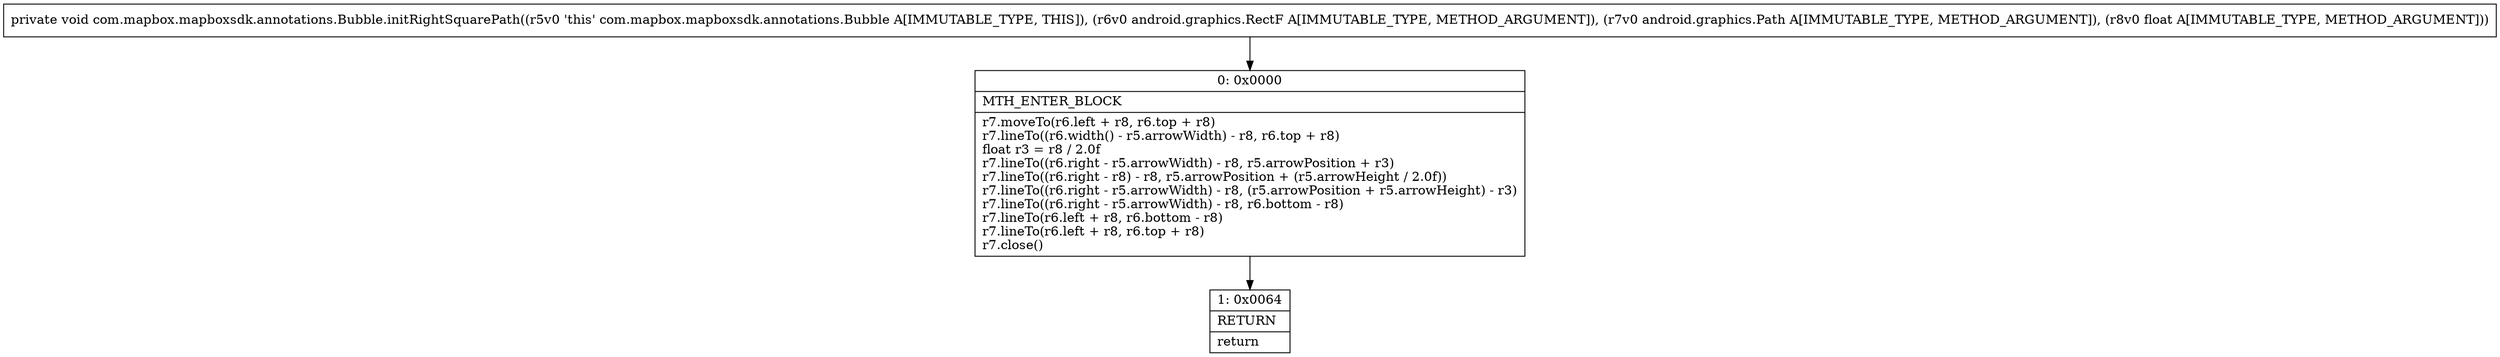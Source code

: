 digraph "CFG forcom.mapbox.mapboxsdk.annotations.Bubble.initRightSquarePath(Landroid\/graphics\/RectF;Landroid\/graphics\/Path;F)V" {
Node_0 [shape=record,label="{0\:\ 0x0000|MTH_ENTER_BLOCK\l|r7.moveTo(r6.left + r8, r6.top + r8)\lr7.lineTo((r6.width() \- r5.arrowWidth) \- r8, r6.top + r8)\lfloat r3 = r8 \/ 2.0f\lr7.lineTo((r6.right \- r5.arrowWidth) \- r8, r5.arrowPosition + r3)\lr7.lineTo((r6.right \- r8) \- r8, r5.arrowPosition + (r5.arrowHeight \/ 2.0f))\lr7.lineTo((r6.right \- r5.arrowWidth) \- r8, (r5.arrowPosition + r5.arrowHeight) \- r3)\lr7.lineTo((r6.right \- r5.arrowWidth) \- r8, r6.bottom \- r8)\lr7.lineTo(r6.left + r8, r6.bottom \- r8)\lr7.lineTo(r6.left + r8, r6.top + r8)\lr7.close()\l}"];
Node_1 [shape=record,label="{1\:\ 0x0064|RETURN\l|return\l}"];
MethodNode[shape=record,label="{private void com.mapbox.mapboxsdk.annotations.Bubble.initRightSquarePath((r5v0 'this' com.mapbox.mapboxsdk.annotations.Bubble A[IMMUTABLE_TYPE, THIS]), (r6v0 android.graphics.RectF A[IMMUTABLE_TYPE, METHOD_ARGUMENT]), (r7v0 android.graphics.Path A[IMMUTABLE_TYPE, METHOD_ARGUMENT]), (r8v0 float A[IMMUTABLE_TYPE, METHOD_ARGUMENT])) }"];
MethodNode -> Node_0;
Node_0 -> Node_1;
}

